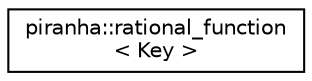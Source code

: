 digraph "Graphical Class Hierarchy"
{
  edge [fontname="Helvetica",fontsize="10",labelfontname="Helvetica",labelfontsize="10"];
  node [fontname="Helvetica",fontsize="10",shape=record];
  rankdir="LR";
  Node0 [label="piranha::rational_function\l\< Key \>",height=0.2,width=0.4,color="black", fillcolor="white", style="filled",URL="$classpiranha_1_1rational__function.html",tooltip="Rational function. "];
}
